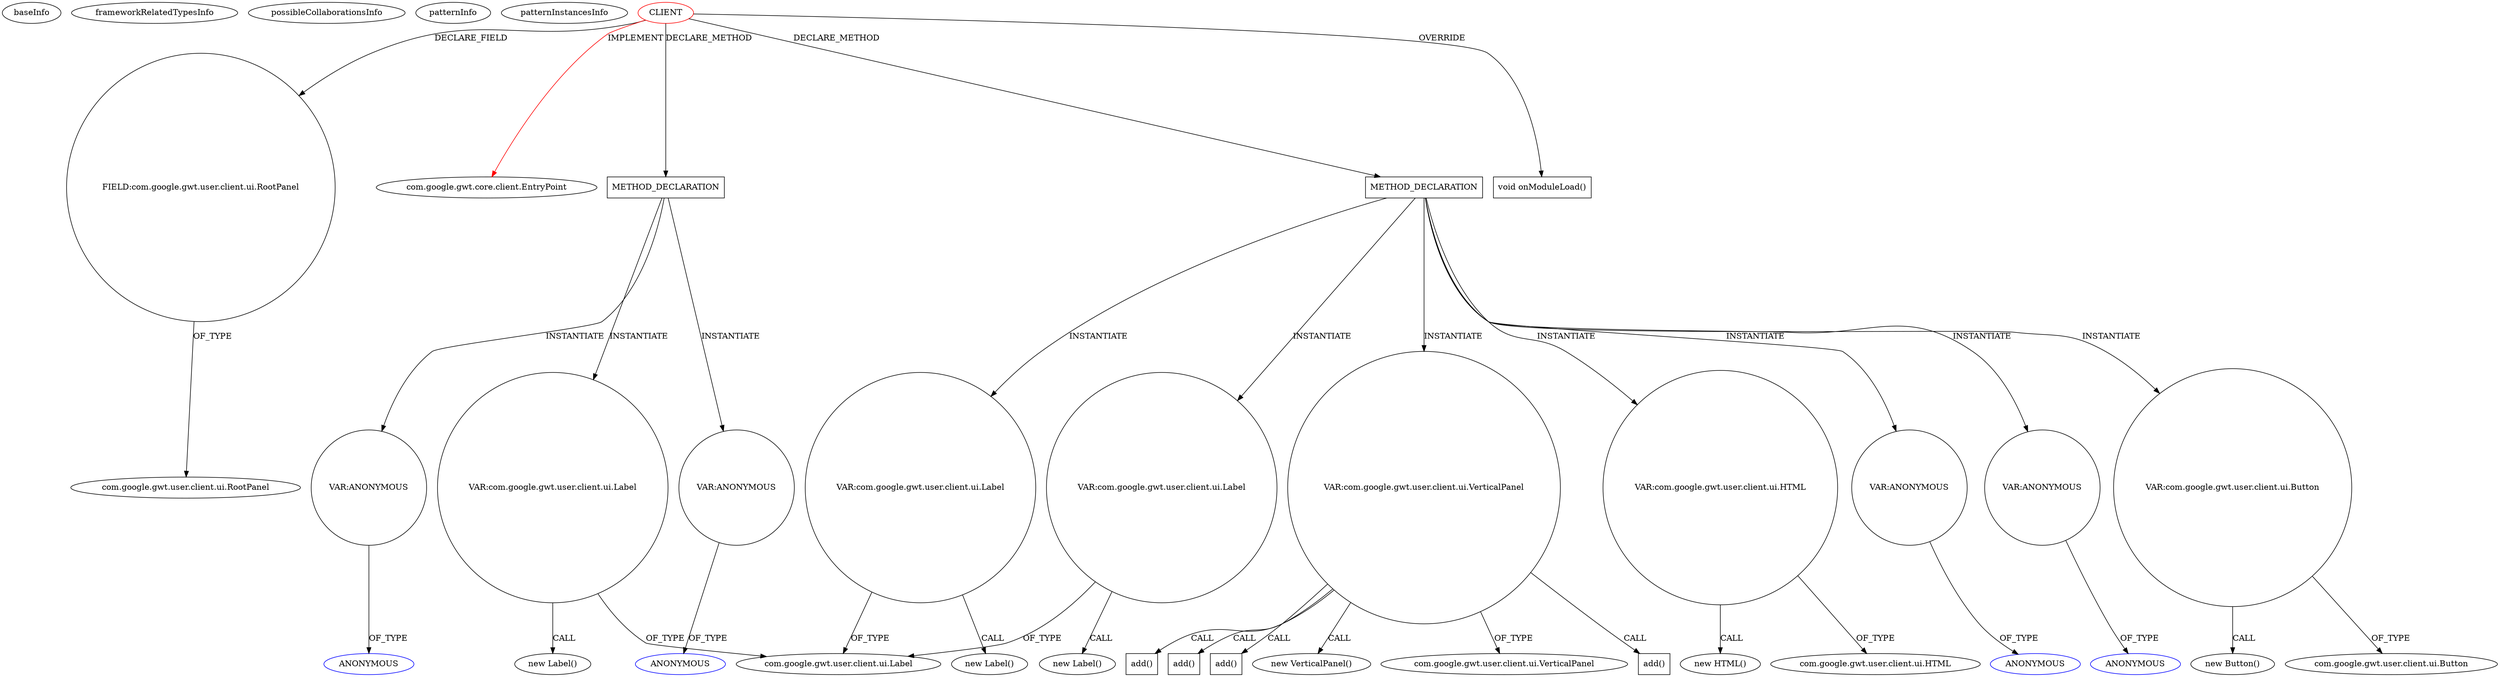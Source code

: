 digraph {
baseInfo[graphId=1944,category="pattern",isAnonymous=false,possibleRelation=false]
frameworkRelatedTypesInfo[0="com.google.gwt.core.client.EntryPoint"]
possibleCollaborationsInfo[]
patternInfo[frequency=2.0,patternRootClient=0]
patternInstancesInfo[0="DeannaSurma-Census~/DeannaSurma-Census/Census-master/src/com/cs4302/census/client/Census.java~Census~109",1="12010994-GLI-TP1~/12010994-GLI-TP1/GLI-TP1-master/src/main/java/fr/istic/m2gl/gli/client/gli.java~gli~1"]
2[label="FIELD:com.google.gwt.user.client.ui.RootPanel",vertexType="FIELD_DECLARATION",isFrameworkType=false,shape=circle]
3[label="com.google.gwt.user.client.ui.RootPanel",vertexType="FRAMEWORK_CLASS_TYPE",isFrameworkType=false]
0[label="CLIENT",vertexType="ROOT_CLIENT_CLASS_DECLARATION",isFrameworkType=false,color=red]
1[label="com.google.gwt.core.client.EntryPoint",vertexType="FRAMEWORK_INTERFACE_TYPE",isFrameworkType=false]
35[label="METHOD_DECLARATION",vertexType="CLIENT_METHOD_DECLARATION",isFrameworkType=false,shape=box]
7[label="void onModuleLoad()",vertexType="OVERRIDING_METHOD_DECLARATION",isFrameworkType=false,shape=box]
96[label="VAR:ANONYMOUS",vertexType="VARIABLE_EXPRESION",isFrameworkType=false,shape=circle]
97[label="ANONYMOUS",vertexType="REFERENCE_ANONYMOUS_DECLARATION",isFrameworkType=false,color=blue]
113[label="METHOD_DECLARATION",vertexType="CLIENT_METHOD_DECLARATION",isFrameworkType=false,shape=box]
116[label="VAR:com.google.gwt.user.client.ui.VerticalPanel",vertexType="VARIABLE_EXPRESION",isFrameworkType=false,shape=circle]
50[label="VAR:com.google.gwt.user.client.ui.Label",vertexType="VARIABLE_EXPRESION",isFrameworkType=false,shape=circle]
51[label="com.google.gwt.user.client.ui.Label",vertexType="FRAMEWORK_CLASS_TYPE",isFrameworkType=false]
138[label="VAR:com.google.gwt.user.client.ui.Label",vertexType="VARIABLE_EXPRESION",isFrameworkType=false,shape=circle]
125[label="VAR:com.google.gwt.user.client.ui.Label",vertexType="VARIABLE_EXPRESION",isFrameworkType=false,shape=circle]
13[label="com.google.gwt.user.client.ui.VerticalPanel",vertexType="FRAMEWORK_CLASS_TYPE",isFrameworkType=false]
119[label="VAR:com.google.gwt.user.client.ui.HTML",vertexType="VARIABLE_EXPRESION",isFrameworkType=false,shape=circle]
118[label="new HTML()",vertexType="CONSTRUCTOR_CALL",isFrameworkType=false]
188[label="add()",vertexType="INSIDE_CALL",isFrameworkType=false,shape=box]
184[label="add()",vertexType="INSIDE_CALL",isFrameworkType=false,shape=box]
186[label="add()",vertexType="INSIDE_CALL",isFrameworkType=false,shape=box]
182[label="add()",vertexType="INSIDE_CALL",isFrameworkType=false,shape=box]
137[label="new Label()",vertexType="CONSTRUCTOR_CALL",isFrameworkType=false]
49[label="new Label()",vertexType="CONSTRUCTOR_CALL",isFrameworkType=false]
124[label="new Label()",vertexType="CONSTRUCTOR_CALL",isFrameworkType=false]
71[label="VAR:ANONYMOUS",vertexType="VARIABLE_EXPRESION",isFrameworkType=false,shape=circle]
72[label="ANONYMOUS",vertexType="REFERENCE_ANONYMOUS_DECLARATION",isFrameworkType=false,color=blue]
173[label="VAR:ANONYMOUS",vertexType="VARIABLE_EXPRESION",isFrameworkType=false,shape=circle]
174[label="ANONYMOUS",vertexType="REFERENCE_ANONYMOUS_DECLARATION",isFrameworkType=false,color=blue]
153[label="VAR:ANONYMOUS",vertexType="VARIABLE_EXPRESION",isFrameworkType=false,shape=circle]
154[label="ANONYMOUS",vertexType="REFERENCE_ANONYMOUS_DECLARATION",isFrameworkType=false,color=blue]
148[label="VAR:com.google.gwt.user.client.ui.Button",vertexType="VARIABLE_EXPRESION",isFrameworkType=false,shape=circle]
147[label="new Button()",vertexType="CONSTRUCTOR_CALL",isFrameworkType=false]
16[label="com.google.gwt.user.client.ui.HTML",vertexType="FRAMEWORK_CLASS_TYPE",isFrameworkType=false]
115[label="new VerticalPanel()",vertexType="CONSTRUCTOR_CALL",isFrameworkType=false]
42[label="com.google.gwt.user.client.ui.Button",vertexType="FRAMEWORK_CLASS_TYPE",isFrameworkType=false]
0->113[label="DECLARE_METHOD"]
50->49[label="CALL"]
173->174[label="OF_TYPE"]
2->3[label="OF_TYPE"]
116->184[label="CALL"]
138->51[label="OF_TYPE"]
119->118[label="CALL"]
0->1[label="IMPLEMENT",color=red]
113->119[label="INSTANTIATE"]
35->96[label="INSTANTIATE"]
125->51[label="OF_TYPE"]
113->125[label="INSTANTIATE"]
148->147[label="CALL"]
113->138[label="INSTANTIATE"]
113->153[label="INSTANTIATE"]
50->51[label="OF_TYPE"]
113->173[label="INSTANTIATE"]
125->124[label="CALL"]
148->42[label="OF_TYPE"]
0->7[label="OVERRIDE"]
116->182[label="CALL"]
71->72[label="OF_TYPE"]
0->2[label="DECLARE_FIELD"]
116->188[label="CALL"]
138->137[label="CALL"]
116->186[label="CALL"]
116->13[label="OF_TYPE"]
96->97[label="OF_TYPE"]
153->154[label="OF_TYPE"]
35->50[label="INSTANTIATE"]
35->71[label="INSTANTIATE"]
119->16[label="OF_TYPE"]
0->35[label="DECLARE_METHOD"]
113->148[label="INSTANTIATE"]
113->116[label="INSTANTIATE"]
116->115[label="CALL"]
}
